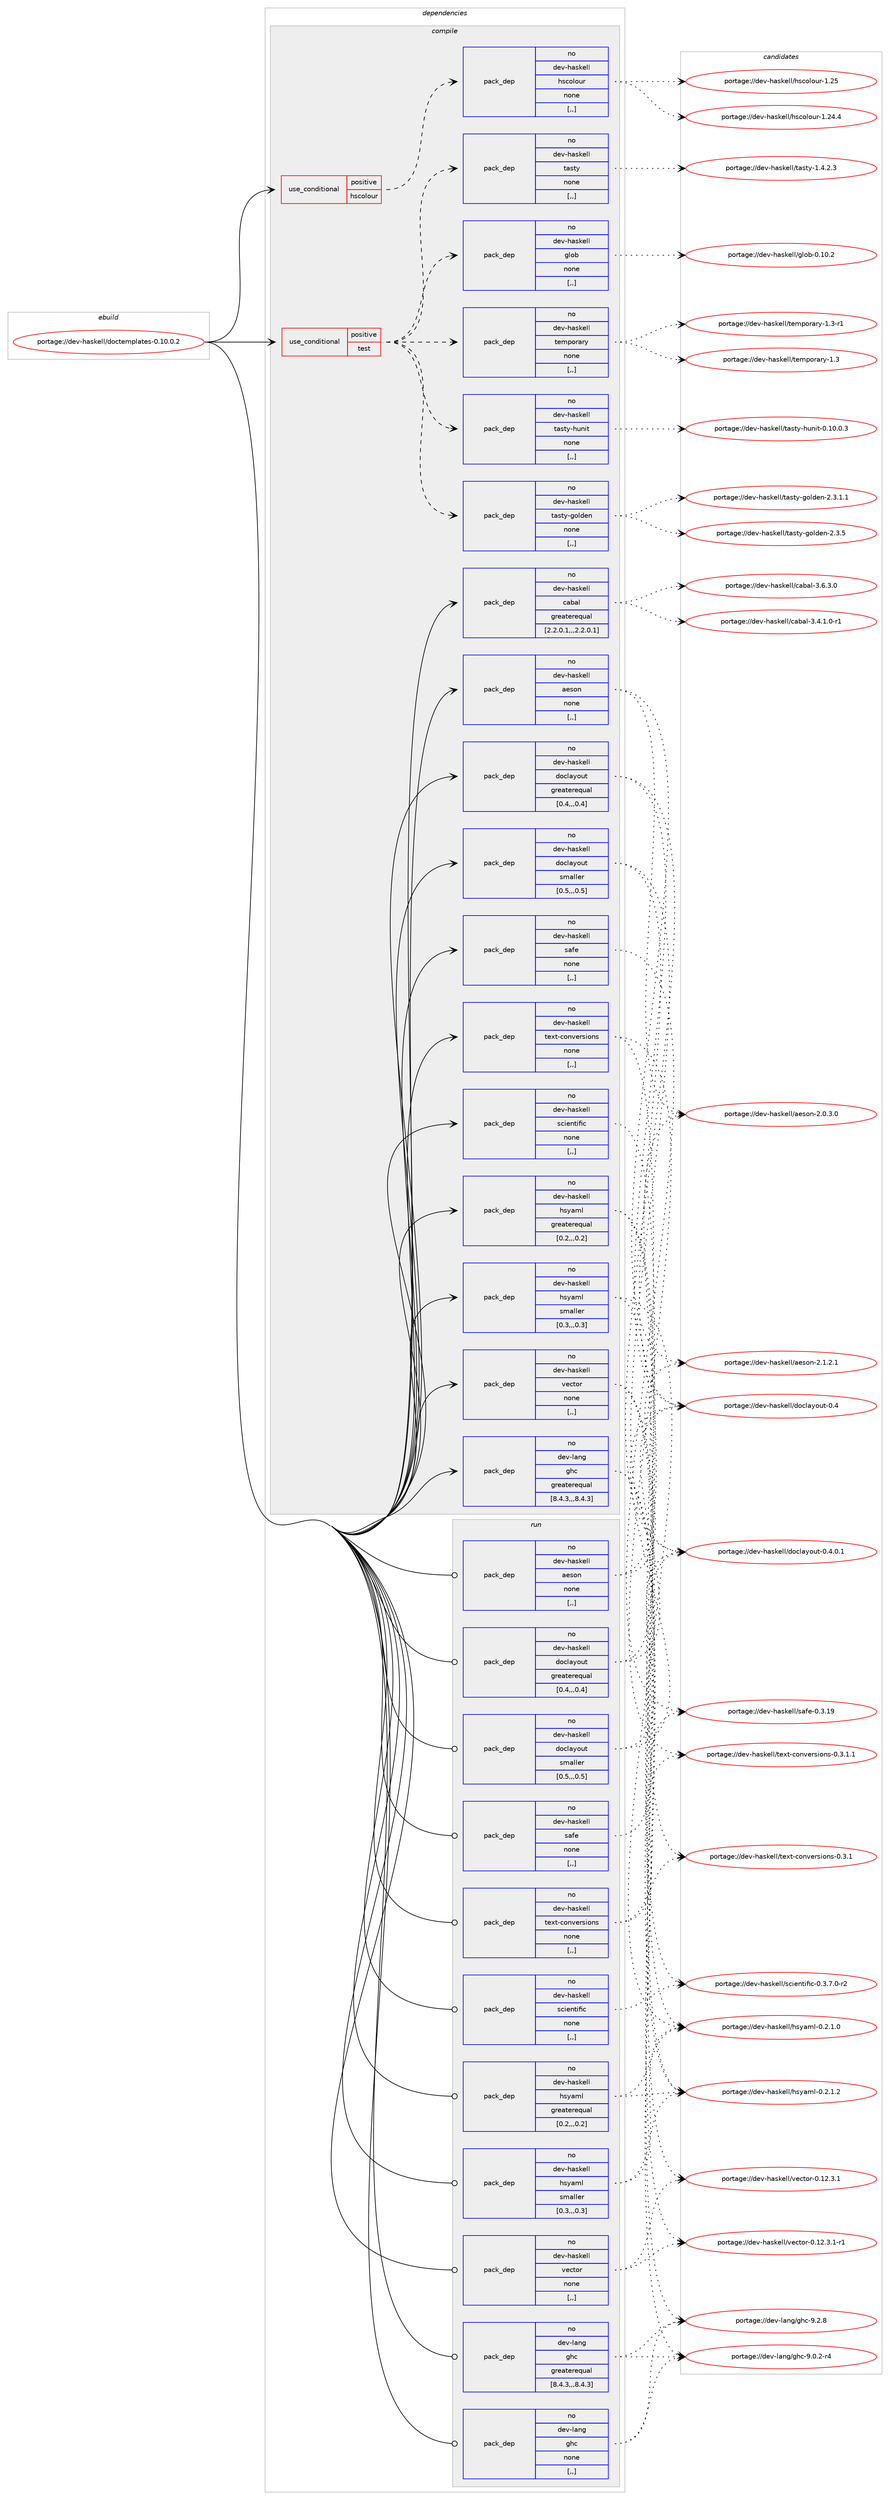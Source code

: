 digraph prolog {

# *************
# Graph options
# *************

newrank=true;
concentrate=true;
compound=true;
graph [rankdir=LR,fontname=Helvetica,fontsize=10,ranksep=1.5];#, ranksep=2.5, nodesep=0.2];
edge  [arrowhead=vee];
node  [fontname=Helvetica,fontsize=10];

# **********
# The ebuild
# **********

subgraph cluster_leftcol {
color=gray;
rank=same;
label=<<i>ebuild</i>>;
id [label="portage://dev-haskell/doctemplates-0.10.0.2", color=red, width=4, href="../dev-haskell/doctemplates-0.10.0.2.svg"];
}

# ****************
# The dependencies
# ****************

subgraph cluster_midcol {
color=gray;
label=<<i>dependencies</i>>;
subgraph cluster_compile {
fillcolor="#eeeeee";
style=filled;
label=<<i>compile</i>>;
subgraph cond19752 {
dependency77603 [label=<<TABLE BORDER="0" CELLBORDER="1" CELLSPACING="0" CELLPADDING="4"><TR><TD ROWSPAN="3" CELLPADDING="10">use_conditional</TD></TR><TR><TD>positive</TD></TR><TR><TD>hscolour</TD></TR></TABLE>>, shape=none, color=red];
subgraph pack56904 {
dependency77604 [label=<<TABLE BORDER="0" CELLBORDER="1" CELLSPACING="0" CELLPADDING="4" WIDTH="220"><TR><TD ROWSPAN="6" CELLPADDING="30">pack_dep</TD></TR><TR><TD WIDTH="110">no</TD></TR><TR><TD>dev-haskell</TD></TR><TR><TD>hscolour</TD></TR><TR><TD>none</TD></TR><TR><TD>[,,]</TD></TR></TABLE>>, shape=none, color=blue];
}
dependency77603:e -> dependency77604:w [weight=20,style="dashed",arrowhead="vee"];
}
id:e -> dependency77603:w [weight=20,style="solid",arrowhead="vee"];
subgraph cond19753 {
dependency77605 [label=<<TABLE BORDER="0" CELLBORDER="1" CELLSPACING="0" CELLPADDING="4"><TR><TD ROWSPAN="3" CELLPADDING="10">use_conditional</TD></TR><TR><TD>positive</TD></TR><TR><TD>test</TD></TR></TABLE>>, shape=none, color=red];
subgraph pack56905 {
dependency77606 [label=<<TABLE BORDER="0" CELLBORDER="1" CELLSPACING="0" CELLPADDING="4" WIDTH="220"><TR><TD ROWSPAN="6" CELLPADDING="30">pack_dep</TD></TR><TR><TD WIDTH="110">no</TD></TR><TR><TD>dev-haskell</TD></TR><TR><TD>glob</TD></TR><TR><TD>none</TD></TR><TR><TD>[,,]</TD></TR></TABLE>>, shape=none, color=blue];
}
dependency77605:e -> dependency77606:w [weight=20,style="dashed",arrowhead="vee"];
subgraph pack56906 {
dependency77607 [label=<<TABLE BORDER="0" CELLBORDER="1" CELLSPACING="0" CELLPADDING="4" WIDTH="220"><TR><TD ROWSPAN="6" CELLPADDING="30">pack_dep</TD></TR><TR><TD WIDTH="110">no</TD></TR><TR><TD>dev-haskell</TD></TR><TR><TD>tasty</TD></TR><TR><TD>none</TD></TR><TR><TD>[,,]</TD></TR></TABLE>>, shape=none, color=blue];
}
dependency77605:e -> dependency77607:w [weight=20,style="dashed",arrowhead="vee"];
subgraph pack56907 {
dependency77608 [label=<<TABLE BORDER="0" CELLBORDER="1" CELLSPACING="0" CELLPADDING="4" WIDTH="220"><TR><TD ROWSPAN="6" CELLPADDING="30">pack_dep</TD></TR><TR><TD WIDTH="110">no</TD></TR><TR><TD>dev-haskell</TD></TR><TR><TD>tasty-golden</TD></TR><TR><TD>none</TD></TR><TR><TD>[,,]</TD></TR></TABLE>>, shape=none, color=blue];
}
dependency77605:e -> dependency77608:w [weight=20,style="dashed",arrowhead="vee"];
subgraph pack56908 {
dependency77609 [label=<<TABLE BORDER="0" CELLBORDER="1" CELLSPACING="0" CELLPADDING="4" WIDTH="220"><TR><TD ROWSPAN="6" CELLPADDING="30">pack_dep</TD></TR><TR><TD WIDTH="110">no</TD></TR><TR><TD>dev-haskell</TD></TR><TR><TD>tasty-hunit</TD></TR><TR><TD>none</TD></TR><TR><TD>[,,]</TD></TR></TABLE>>, shape=none, color=blue];
}
dependency77605:e -> dependency77609:w [weight=20,style="dashed",arrowhead="vee"];
subgraph pack56909 {
dependency77610 [label=<<TABLE BORDER="0" CELLBORDER="1" CELLSPACING="0" CELLPADDING="4" WIDTH="220"><TR><TD ROWSPAN="6" CELLPADDING="30">pack_dep</TD></TR><TR><TD WIDTH="110">no</TD></TR><TR><TD>dev-haskell</TD></TR><TR><TD>temporary</TD></TR><TR><TD>none</TD></TR><TR><TD>[,,]</TD></TR></TABLE>>, shape=none, color=blue];
}
dependency77605:e -> dependency77610:w [weight=20,style="dashed",arrowhead="vee"];
}
id:e -> dependency77605:w [weight=20,style="solid",arrowhead="vee"];
subgraph pack56910 {
dependency77611 [label=<<TABLE BORDER="0" CELLBORDER="1" CELLSPACING="0" CELLPADDING="4" WIDTH="220"><TR><TD ROWSPAN="6" CELLPADDING="30">pack_dep</TD></TR><TR><TD WIDTH="110">no</TD></TR><TR><TD>dev-haskell</TD></TR><TR><TD>aeson</TD></TR><TR><TD>none</TD></TR><TR><TD>[,,]</TD></TR></TABLE>>, shape=none, color=blue];
}
id:e -> dependency77611:w [weight=20,style="solid",arrowhead="vee"];
subgraph pack56911 {
dependency77612 [label=<<TABLE BORDER="0" CELLBORDER="1" CELLSPACING="0" CELLPADDING="4" WIDTH="220"><TR><TD ROWSPAN="6" CELLPADDING="30">pack_dep</TD></TR><TR><TD WIDTH="110">no</TD></TR><TR><TD>dev-haskell</TD></TR><TR><TD>cabal</TD></TR><TR><TD>greaterequal</TD></TR><TR><TD>[2.2.0.1,,,2.2.0.1]</TD></TR></TABLE>>, shape=none, color=blue];
}
id:e -> dependency77612:w [weight=20,style="solid",arrowhead="vee"];
subgraph pack56912 {
dependency77613 [label=<<TABLE BORDER="0" CELLBORDER="1" CELLSPACING="0" CELLPADDING="4" WIDTH="220"><TR><TD ROWSPAN="6" CELLPADDING="30">pack_dep</TD></TR><TR><TD WIDTH="110">no</TD></TR><TR><TD>dev-haskell</TD></TR><TR><TD>doclayout</TD></TR><TR><TD>greaterequal</TD></TR><TR><TD>[0.4,,,0.4]</TD></TR></TABLE>>, shape=none, color=blue];
}
id:e -> dependency77613:w [weight=20,style="solid",arrowhead="vee"];
subgraph pack56913 {
dependency77614 [label=<<TABLE BORDER="0" CELLBORDER="1" CELLSPACING="0" CELLPADDING="4" WIDTH="220"><TR><TD ROWSPAN="6" CELLPADDING="30">pack_dep</TD></TR><TR><TD WIDTH="110">no</TD></TR><TR><TD>dev-haskell</TD></TR><TR><TD>doclayout</TD></TR><TR><TD>smaller</TD></TR><TR><TD>[0.5,,,0.5]</TD></TR></TABLE>>, shape=none, color=blue];
}
id:e -> dependency77614:w [weight=20,style="solid",arrowhead="vee"];
subgraph pack56914 {
dependency77615 [label=<<TABLE BORDER="0" CELLBORDER="1" CELLSPACING="0" CELLPADDING="4" WIDTH="220"><TR><TD ROWSPAN="6" CELLPADDING="30">pack_dep</TD></TR><TR><TD WIDTH="110">no</TD></TR><TR><TD>dev-haskell</TD></TR><TR><TD>hsyaml</TD></TR><TR><TD>greaterequal</TD></TR><TR><TD>[0.2,,,0.2]</TD></TR></TABLE>>, shape=none, color=blue];
}
id:e -> dependency77615:w [weight=20,style="solid",arrowhead="vee"];
subgraph pack56915 {
dependency77616 [label=<<TABLE BORDER="0" CELLBORDER="1" CELLSPACING="0" CELLPADDING="4" WIDTH="220"><TR><TD ROWSPAN="6" CELLPADDING="30">pack_dep</TD></TR><TR><TD WIDTH="110">no</TD></TR><TR><TD>dev-haskell</TD></TR><TR><TD>hsyaml</TD></TR><TR><TD>smaller</TD></TR><TR><TD>[0.3,,,0.3]</TD></TR></TABLE>>, shape=none, color=blue];
}
id:e -> dependency77616:w [weight=20,style="solid",arrowhead="vee"];
subgraph pack56916 {
dependency77617 [label=<<TABLE BORDER="0" CELLBORDER="1" CELLSPACING="0" CELLPADDING="4" WIDTH="220"><TR><TD ROWSPAN="6" CELLPADDING="30">pack_dep</TD></TR><TR><TD WIDTH="110">no</TD></TR><TR><TD>dev-haskell</TD></TR><TR><TD>safe</TD></TR><TR><TD>none</TD></TR><TR><TD>[,,]</TD></TR></TABLE>>, shape=none, color=blue];
}
id:e -> dependency77617:w [weight=20,style="solid",arrowhead="vee"];
subgraph pack56917 {
dependency77618 [label=<<TABLE BORDER="0" CELLBORDER="1" CELLSPACING="0" CELLPADDING="4" WIDTH="220"><TR><TD ROWSPAN="6" CELLPADDING="30">pack_dep</TD></TR><TR><TD WIDTH="110">no</TD></TR><TR><TD>dev-haskell</TD></TR><TR><TD>scientific</TD></TR><TR><TD>none</TD></TR><TR><TD>[,,]</TD></TR></TABLE>>, shape=none, color=blue];
}
id:e -> dependency77618:w [weight=20,style="solid",arrowhead="vee"];
subgraph pack56918 {
dependency77619 [label=<<TABLE BORDER="0" CELLBORDER="1" CELLSPACING="0" CELLPADDING="4" WIDTH="220"><TR><TD ROWSPAN="6" CELLPADDING="30">pack_dep</TD></TR><TR><TD WIDTH="110">no</TD></TR><TR><TD>dev-haskell</TD></TR><TR><TD>text-conversions</TD></TR><TR><TD>none</TD></TR><TR><TD>[,,]</TD></TR></TABLE>>, shape=none, color=blue];
}
id:e -> dependency77619:w [weight=20,style="solid",arrowhead="vee"];
subgraph pack56919 {
dependency77620 [label=<<TABLE BORDER="0" CELLBORDER="1" CELLSPACING="0" CELLPADDING="4" WIDTH="220"><TR><TD ROWSPAN="6" CELLPADDING="30">pack_dep</TD></TR><TR><TD WIDTH="110">no</TD></TR><TR><TD>dev-haskell</TD></TR><TR><TD>vector</TD></TR><TR><TD>none</TD></TR><TR><TD>[,,]</TD></TR></TABLE>>, shape=none, color=blue];
}
id:e -> dependency77620:w [weight=20,style="solid",arrowhead="vee"];
subgraph pack56920 {
dependency77621 [label=<<TABLE BORDER="0" CELLBORDER="1" CELLSPACING="0" CELLPADDING="4" WIDTH="220"><TR><TD ROWSPAN="6" CELLPADDING="30">pack_dep</TD></TR><TR><TD WIDTH="110">no</TD></TR><TR><TD>dev-lang</TD></TR><TR><TD>ghc</TD></TR><TR><TD>greaterequal</TD></TR><TR><TD>[8.4.3,,,8.4.3]</TD></TR></TABLE>>, shape=none, color=blue];
}
id:e -> dependency77621:w [weight=20,style="solid",arrowhead="vee"];
}
subgraph cluster_compileandrun {
fillcolor="#eeeeee";
style=filled;
label=<<i>compile and run</i>>;
}
subgraph cluster_run {
fillcolor="#eeeeee";
style=filled;
label=<<i>run</i>>;
subgraph pack56921 {
dependency77622 [label=<<TABLE BORDER="0" CELLBORDER="1" CELLSPACING="0" CELLPADDING="4" WIDTH="220"><TR><TD ROWSPAN="6" CELLPADDING="30">pack_dep</TD></TR><TR><TD WIDTH="110">no</TD></TR><TR><TD>dev-haskell</TD></TR><TR><TD>aeson</TD></TR><TR><TD>none</TD></TR><TR><TD>[,,]</TD></TR></TABLE>>, shape=none, color=blue];
}
id:e -> dependency77622:w [weight=20,style="solid",arrowhead="odot"];
subgraph pack56922 {
dependency77623 [label=<<TABLE BORDER="0" CELLBORDER="1" CELLSPACING="0" CELLPADDING="4" WIDTH="220"><TR><TD ROWSPAN="6" CELLPADDING="30">pack_dep</TD></TR><TR><TD WIDTH="110">no</TD></TR><TR><TD>dev-haskell</TD></TR><TR><TD>doclayout</TD></TR><TR><TD>greaterequal</TD></TR><TR><TD>[0.4,,,0.4]</TD></TR></TABLE>>, shape=none, color=blue];
}
id:e -> dependency77623:w [weight=20,style="solid",arrowhead="odot"];
subgraph pack56923 {
dependency77624 [label=<<TABLE BORDER="0" CELLBORDER="1" CELLSPACING="0" CELLPADDING="4" WIDTH="220"><TR><TD ROWSPAN="6" CELLPADDING="30">pack_dep</TD></TR><TR><TD WIDTH="110">no</TD></TR><TR><TD>dev-haskell</TD></TR><TR><TD>doclayout</TD></TR><TR><TD>smaller</TD></TR><TR><TD>[0.5,,,0.5]</TD></TR></TABLE>>, shape=none, color=blue];
}
id:e -> dependency77624:w [weight=20,style="solid",arrowhead="odot"];
subgraph pack56924 {
dependency77625 [label=<<TABLE BORDER="0" CELLBORDER="1" CELLSPACING="0" CELLPADDING="4" WIDTH="220"><TR><TD ROWSPAN="6" CELLPADDING="30">pack_dep</TD></TR><TR><TD WIDTH="110">no</TD></TR><TR><TD>dev-haskell</TD></TR><TR><TD>hsyaml</TD></TR><TR><TD>greaterequal</TD></TR><TR><TD>[0.2,,,0.2]</TD></TR></TABLE>>, shape=none, color=blue];
}
id:e -> dependency77625:w [weight=20,style="solid",arrowhead="odot"];
subgraph pack56925 {
dependency77626 [label=<<TABLE BORDER="0" CELLBORDER="1" CELLSPACING="0" CELLPADDING="4" WIDTH="220"><TR><TD ROWSPAN="6" CELLPADDING="30">pack_dep</TD></TR><TR><TD WIDTH="110">no</TD></TR><TR><TD>dev-haskell</TD></TR><TR><TD>hsyaml</TD></TR><TR><TD>smaller</TD></TR><TR><TD>[0.3,,,0.3]</TD></TR></TABLE>>, shape=none, color=blue];
}
id:e -> dependency77626:w [weight=20,style="solid",arrowhead="odot"];
subgraph pack56926 {
dependency77627 [label=<<TABLE BORDER="0" CELLBORDER="1" CELLSPACING="0" CELLPADDING="4" WIDTH="220"><TR><TD ROWSPAN="6" CELLPADDING="30">pack_dep</TD></TR><TR><TD WIDTH="110">no</TD></TR><TR><TD>dev-haskell</TD></TR><TR><TD>safe</TD></TR><TR><TD>none</TD></TR><TR><TD>[,,]</TD></TR></TABLE>>, shape=none, color=blue];
}
id:e -> dependency77627:w [weight=20,style="solid",arrowhead="odot"];
subgraph pack56927 {
dependency77628 [label=<<TABLE BORDER="0" CELLBORDER="1" CELLSPACING="0" CELLPADDING="4" WIDTH="220"><TR><TD ROWSPAN="6" CELLPADDING="30">pack_dep</TD></TR><TR><TD WIDTH="110">no</TD></TR><TR><TD>dev-haskell</TD></TR><TR><TD>scientific</TD></TR><TR><TD>none</TD></TR><TR><TD>[,,]</TD></TR></TABLE>>, shape=none, color=blue];
}
id:e -> dependency77628:w [weight=20,style="solid",arrowhead="odot"];
subgraph pack56928 {
dependency77629 [label=<<TABLE BORDER="0" CELLBORDER="1" CELLSPACING="0" CELLPADDING="4" WIDTH="220"><TR><TD ROWSPAN="6" CELLPADDING="30">pack_dep</TD></TR><TR><TD WIDTH="110">no</TD></TR><TR><TD>dev-haskell</TD></TR><TR><TD>text-conversions</TD></TR><TR><TD>none</TD></TR><TR><TD>[,,]</TD></TR></TABLE>>, shape=none, color=blue];
}
id:e -> dependency77629:w [weight=20,style="solid",arrowhead="odot"];
subgraph pack56929 {
dependency77630 [label=<<TABLE BORDER="0" CELLBORDER="1" CELLSPACING="0" CELLPADDING="4" WIDTH="220"><TR><TD ROWSPAN="6" CELLPADDING="30">pack_dep</TD></TR><TR><TD WIDTH="110">no</TD></TR><TR><TD>dev-haskell</TD></TR><TR><TD>vector</TD></TR><TR><TD>none</TD></TR><TR><TD>[,,]</TD></TR></TABLE>>, shape=none, color=blue];
}
id:e -> dependency77630:w [weight=20,style="solid",arrowhead="odot"];
subgraph pack56930 {
dependency77631 [label=<<TABLE BORDER="0" CELLBORDER="1" CELLSPACING="0" CELLPADDING="4" WIDTH="220"><TR><TD ROWSPAN="6" CELLPADDING="30">pack_dep</TD></TR><TR><TD WIDTH="110">no</TD></TR><TR><TD>dev-lang</TD></TR><TR><TD>ghc</TD></TR><TR><TD>greaterequal</TD></TR><TR><TD>[8.4.3,,,8.4.3]</TD></TR></TABLE>>, shape=none, color=blue];
}
id:e -> dependency77631:w [weight=20,style="solid",arrowhead="odot"];
subgraph pack56931 {
dependency77632 [label=<<TABLE BORDER="0" CELLBORDER="1" CELLSPACING="0" CELLPADDING="4" WIDTH="220"><TR><TD ROWSPAN="6" CELLPADDING="30">pack_dep</TD></TR><TR><TD WIDTH="110">no</TD></TR><TR><TD>dev-lang</TD></TR><TR><TD>ghc</TD></TR><TR><TD>none</TD></TR><TR><TD>[,,]</TD></TR></TABLE>>, shape=none, color=blue];
}
id:e -> dependency77632:w [weight=20,style="solid",arrowhead="odot"];
}
}

# **************
# The candidates
# **************

subgraph cluster_choices {
rank=same;
color=gray;
label=<<i>candidates</i>>;

subgraph choice56904 {
color=black;
nodesep=1;
choice1001011184510497115107101108108471041159911110811111711445494650524652 [label="portage://dev-haskell/hscolour-1.24.4", color=red, width=4,href="../dev-haskell/hscolour-1.24.4.svg"];
choice100101118451049711510710110810847104115991111081111171144549465053 [label="portage://dev-haskell/hscolour-1.25", color=red, width=4,href="../dev-haskell/hscolour-1.25.svg"];
dependency77604:e -> choice1001011184510497115107101108108471041159911110811111711445494650524652:w [style=dotted,weight="100"];
dependency77604:e -> choice100101118451049711510710110810847104115991111081111171144549465053:w [style=dotted,weight="100"];
}
subgraph choice56905 {
color=black;
nodesep=1;
choice1001011184510497115107101108108471031081119845484649484650 [label="portage://dev-haskell/glob-0.10.2", color=red, width=4,href="../dev-haskell/glob-0.10.2.svg"];
dependency77606:e -> choice1001011184510497115107101108108471031081119845484649484650:w [style=dotted,weight="100"];
}
subgraph choice56906 {
color=black;
nodesep=1;
choice100101118451049711510710110810847116971151161214549465246504651 [label="portage://dev-haskell/tasty-1.4.2.3", color=red, width=4,href="../dev-haskell/tasty-1.4.2.3.svg"];
dependency77607:e -> choice100101118451049711510710110810847116971151161214549465246504651:w [style=dotted,weight="100"];
}
subgraph choice56907 {
color=black;
nodesep=1;
choice10010111845104971151071011081084711697115116121451031111081001011104550465146494649 [label="portage://dev-haskell/tasty-golden-2.3.1.1", color=red, width=4,href="../dev-haskell/tasty-golden-2.3.1.1.svg"];
choice1001011184510497115107101108108471169711511612145103111108100101110455046514653 [label="portage://dev-haskell/tasty-golden-2.3.5", color=red, width=4,href="../dev-haskell/tasty-golden-2.3.5.svg"];
dependency77608:e -> choice10010111845104971151071011081084711697115116121451031111081001011104550465146494649:w [style=dotted,weight="100"];
dependency77608:e -> choice1001011184510497115107101108108471169711511612145103111108100101110455046514653:w [style=dotted,weight="100"];
}
subgraph choice56908 {
color=black;
nodesep=1;
choice1001011184510497115107101108108471169711511612145104117110105116454846494846484651 [label="portage://dev-haskell/tasty-hunit-0.10.0.3", color=red, width=4,href="../dev-haskell/tasty-hunit-0.10.0.3.svg"];
dependency77609:e -> choice1001011184510497115107101108108471169711511612145104117110105116454846494846484651:w [style=dotted,weight="100"];
}
subgraph choice56909 {
color=black;
nodesep=1;
choice1001011184510497115107101108108471161011091121111149711412145494651 [label="portage://dev-haskell/temporary-1.3", color=red, width=4,href="../dev-haskell/temporary-1.3.svg"];
choice10010111845104971151071011081084711610110911211111497114121454946514511449 [label="portage://dev-haskell/temporary-1.3-r1", color=red, width=4,href="../dev-haskell/temporary-1.3-r1.svg"];
dependency77610:e -> choice1001011184510497115107101108108471161011091121111149711412145494651:w [style=dotted,weight="100"];
dependency77610:e -> choice10010111845104971151071011081084711610110911211111497114121454946514511449:w [style=dotted,weight="100"];
}
subgraph choice56910 {
color=black;
nodesep=1;
choice100101118451049711510710110810847971011151111104550464846514648 [label="portage://dev-haskell/aeson-2.0.3.0", color=red, width=4,href="../dev-haskell/aeson-2.0.3.0.svg"];
choice100101118451049711510710110810847971011151111104550464946504649 [label="portage://dev-haskell/aeson-2.1.2.1", color=red, width=4,href="../dev-haskell/aeson-2.1.2.1.svg"];
dependency77611:e -> choice100101118451049711510710110810847971011151111104550464846514648:w [style=dotted,weight="100"];
dependency77611:e -> choice100101118451049711510710110810847971011151111104550464946504649:w [style=dotted,weight="100"];
}
subgraph choice56911 {
color=black;
nodesep=1;
choice1001011184510497115107101108108479997989710845514652464946484511449 [label="portage://dev-haskell/cabal-3.4.1.0-r1", color=red, width=4,href="../dev-haskell/cabal-3.4.1.0-r1.svg"];
choice100101118451049711510710110810847999798971084551465446514648 [label="portage://dev-haskell/cabal-3.6.3.0", color=red, width=4,href="../dev-haskell/cabal-3.6.3.0.svg"];
dependency77612:e -> choice1001011184510497115107101108108479997989710845514652464946484511449:w [style=dotted,weight="100"];
dependency77612:e -> choice100101118451049711510710110810847999798971084551465446514648:w [style=dotted,weight="100"];
}
subgraph choice56912 {
color=black;
nodesep=1;
choice100101118451049711510710110810847100111991089712111111711645484652 [label="portage://dev-haskell/doclayout-0.4", color=red, width=4,href="../dev-haskell/doclayout-0.4.svg"];
choice10010111845104971151071011081084710011199108971211111171164548465246484649 [label="portage://dev-haskell/doclayout-0.4.0.1", color=red, width=4,href="../dev-haskell/doclayout-0.4.0.1.svg"];
dependency77613:e -> choice100101118451049711510710110810847100111991089712111111711645484652:w [style=dotted,weight="100"];
dependency77613:e -> choice10010111845104971151071011081084710011199108971211111171164548465246484649:w [style=dotted,weight="100"];
}
subgraph choice56913 {
color=black;
nodesep=1;
choice100101118451049711510710110810847100111991089712111111711645484652 [label="portage://dev-haskell/doclayout-0.4", color=red, width=4,href="../dev-haskell/doclayout-0.4.svg"];
choice10010111845104971151071011081084710011199108971211111171164548465246484649 [label="portage://dev-haskell/doclayout-0.4.0.1", color=red, width=4,href="../dev-haskell/doclayout-0.4.0.1.svg"];
dependency77614:e -> choice100101118451049711510710110810847100111991089712111111711645484652:w [style=dotted,weight="100"];
dependency77614:e -> choice10010111845104971151071011081084710011199108971211111171164548465246484649:w [style=dotted,weight="100"];
}
subgraph choice56914 {
color=black;
nodesep=1;
choice100101118451049711510710110810847104115121971091084548465046494648 [label="portage://dev-haskell/hsyaml-0.2.1.0", color=red, width=4,href="../dev-haskell/hsyaml-0.2.1.0.svg"];
choice100101118451049711510710110810847104115121971091084548465046494650 [label="portage://dev-haskell/hsyaml-0.2.1.2", color=red, width=4,href="../dev-haskell/hsyaml-0.2.1.2.svg"];
dependency77615:e -> choice100101118451049711510710110810847104115121971091084548465046494648:w [style=dotted,weight="100"];
dependency77615:e -> choice100101118451049711510710110810847104115121971091084548465046494650:w [style=dotted,weight="100"];
}
subgraph choice56915 {
color=black;
nodesep=1;
choice100101118451049711510710110810847104115121971091084548465046494648 [label="portage://dev-haskell/hsyaml-0.2.1.0", color=red, width=4,href="../dev-haskell/hsyaml-0.2.1.0.svg"];
choice100101118451049711510710110810847104115121971091084548465046494650 [label="portage://dev-haskell/hsyaml-0.2.1.2", color=red, width=4,href="../dev-haskell/hsyaml-0.2.1.2.svg"];
dependency77616:e -> choice100101118451049711510710110810847104115121971091084548465046494648:w [style=dotted,weight="100"];
dependency77616:e -> choice100101118451049711510710110810847104115121971091084548465046494650:w [style=dotted,weight="100"];
}
subgraph choice56916 {
color=black;
nodesep=1;
choice1001011184510497115107101108108471159710210145484651464957 [label="portage://dev-haskell/safe-0.3.19", color=red, width=4,href="../dev-haskell/safe-0.3.19.svg"];
dependency77617:e -> choice1001011184510497115107101108108471159710210145484651464957:w [style=dotted,weight="100"];
}
subgraph choice56917 {
color=black;
nodesep=1;
choice100101118451049711510710110810847115991051011101161051021059945484651465546484511450 [label="portage://dev-haskell/scientific-0.3.7.0-r2", color=red, width=4,href="../dev-haskell/scientific-0.3.7.0-r2.svg"];
dependency77618:e -> choice100101118451049711510710110810847115991051011101161051021059945484651465546484511450:w [style=dotted,weight="100"];
}
subgraph choice56918 {
color=black;
nodesep=1;
choice1001011184510497115107101108108471161011201164599111110118101114115105111110115454846514649 [label="portage://dev-haskell/text-conversions-0.3.1", color=red, width=4,href="../dev-haskell/text-conversions-0.3.1.svg"];
choice10010111845104971151071011081084711610112011645991111101181011141151051111101154548465146494649 [label="portage://dev-haskell/text-conversions-0.3.1.1", color=red, width=4,href="../dev-haskell/text-conversions-0.3.1.1.svg"];
dependency77619:e -> choice1001011184510497115107101108108471161011201164599111110118101114115105111110115454846514649:w [style=dotted,weight="100"];
dependency77619:e -> choice10010111845104971151071011081084711610112011645991111101181011141151051111101154548465146494649:w [style=dotted,weight="100"];
}
subgraph choice56919 {
color=black;
nodesep=1;
choice10010111845104971151071011081084711810199116111114454846495046514649 [label="portage://dev-haskell/vector-0.12.3.1", color=red, width=4,href="../dev-haskell/vector-0.12.3.1.svg"];
choice100101118451049711510710110810847118101991161111144548464950465146494511449 [label="portage://dev-haskell/vector-0.12.3.1-r1", color=red, width=4,href="../dev-haskell/vector-0.12.3.1-r1.svg"];
dependency77620:e -> choice10010111845104971151071011081084711810199116111114454846495046514649:w [style=dotted,weight="100"];
dependency77620:e -> choice100101118451049711510710110810847118101991161111144548464950465146494511449:w [style=dotted,weight="100"];
}
subgraph choice56920 {
color=black;
nodesep=1;
choice100101118451089711010347103104994557464846504511452 [label="portage://dev-lang/ghc-9.0.2-r4", color=red, width=4,href="../dev-lang/ghc-9.0.2-r4.svg"];
choice10010111845108971101034710310499455746504656 [label="portage://dev-lang/ghc-9.2.8", color=red, width=4,href="../dev-lang/ghc-9.2.8.svg"];
dependency77621:e -> choice100101118451089711010347103104994557464846504511452:w [style=dotted,weight="100"];
dependency77621:e -> choice10010111845108971101034710310499455746504656:w [style=dotted,weight="100"];
}
subgraph choice56921 {
color=black;
nodesep=1;
choice100101118451049711510710110810847971011151111104550464846514648 [label="portage://dev-haskell/aeson-2.0.3.0", color=red, width=4,href="../dev-haskell/aeson-2.0.3.0.svg"];
choice100101118451049711510710110810847971011151111104550464946504649 [label="portage://dev-haskell/aeson-2.1.2.1", color=red, width=4,href="../dev-haskell/aeson-2.1.2.1.svg"];
dependency77622:e -> choice100101118451049711510710110810847971011151111104550464846514648:w [style=dotted,weight="100"];
dependency77622:e -> choice100101118451049711510710110810847971011151111104550464946504649:w [style=dotted,weight="100"];
}
subgraph choice56922 {
color=black;
nodesep=1;
choice100101118451049711510710110810847100111991089712111111711645484652 [label="portage://dev-haskell/doclayout-0.4", color=red, width=4,href="../dev-haskell/doclayout-0.4.svg"];
choice10010111845104971151071011081084710011199108971211111171164548465246484649 [label="portage://dev-haskell/doclayout-0.4.0.1", color=red, width=4,href="../dev-haskell/doclayout-0.4.0.1.svg"];
dependency77623:e -> choice100101118451049711510710110810847100111991089712111111711645484652:w [style=dotted,weight="100"];
dependency77623:e -> choice10010111845104971151071011081084710011199108971211111171164548465246484649:w [style=dotted,weight="100"];
}
subgraph choice56923 {
color=black;
nodesep=1;
choice100101118451049711510710110810847100111991089712111111711645484652 [label="portage://dev-haskell/doclayout-0.4", color=red, width=4,href="../dev-haskell/doclayout-0.4.svg"];
choice10010111845104971151071011081084710011199108971211111171164548465246484649 [label="portage://dev-haskell/doclayout-0.4.0.1", color=red, width=4,href="../dev-haskell/doclayout-0.4.0.1.svg"];
dependency77624:e -> choice100101118451049711510710110810847100111991089712111111711645484652:w [style=dotted,weight="100"];
dependency77624:e -> choice10010111845104971151071011081084710011199108971211111171164548465246484649:w [style=dotted,weight="100"];
}
subgraph choice56924 {
color=black;
nodesep=1;
choice100101118451049711510710110810847104115121971091084548465046494648 [label="portage://dev-haskell/hsyaml-0.2.1.0", color=red, width=4,href="../dev-haskell/hsyaml-0.2.1.0.svg"];
choice100101118451049711510710110810847104115121971091084548465046494650 [label="portage://dev-haskell/hsyaml-0.2.1.2", color=red, width=4,href="../dev-haskell/hsyaml-0.2.1.2.svg"];
dependency77625:e -> choice100101118451049711510710110810847104115121971091084548465046494648:w [style=dotted,weight="100"];
dependency77625:e -> choice100101118451049711510710110810847104115121971091084548465046494650:w [style=dotted,weight="100"];
}
subgraph choice56925 {
color=black;
nodesep=1;
choice100101118451049711510710110810847104115121971091084548465046494648 [label="portage://dev-haskell/hsyaml-0.2.1.0", color=red, width=4,href="../dev-haskell/hsyaml-0.2.1.0.svg"];
choice100101118451049711510710110810847104115121971091084548465046494650 [label="portage://dev-haskell/hsyaml-0.2.1.2", color=red, width=4,href="../dev-haskell/hsyaml-0.2.1.2.svg"];
dependency77626:e -> choice100101118451049711510710110810847104115121971091084548465046494648:w [style=dotted,weight="100"];
dependency77626:e -> choice100101118451049711510710110810847104115121971091084548465046494650:w [style=dotted,weight="100"];
}
subgraph choice56926 {
color=black;
nodesep=1;
choice1001011184510497115107101108108471159710210145484651464957 [label="portage://dev-haskell/safe-0.3.19", color=red, width=4,href="../dev-haskell/safe-0.3.19.svg"];
dependency77627:e -> choice1001011184510497115107101108108471159710210145484651464957:w [style=dotted,weight="100"];
}
subgraph choice56927 {
color=black;
nodesep=1;
choice100101118451049711510710110810847115991051011101161051021059945484651465546484511450 [label="portage://dev-haskell/scientific-0.3.7.0-r2", color=red, width=4,href="../dev-haskell/scientific-0.3.7.0-r2.svg"];
dependency77628:e -> choice100101118451049711510710110810847115991051011101161051021059945484651465546484511450:w [style=dotted,weight="100"];
}
subgraph choice56928 {
color=black;
nodesep=1;
choice1001011184510497115107101108108471161011201164599111110118101114115105111110115454846514649 [label="portage://dev-haskell/text-conversions-0.3.1", color=red, width=4,href="../dev-haskell/text-conversions-0.3.1.svg"];
choice10010111845104971151071011081084711610112011645991111101181011141151051111101154548465146494649 [label="portage://dev-haskell/text-conversions-0.3.1.1", color=red, width=4,href="../dev-haskell/text-conversions-0.3.1.1.svg"];
dependency77629:e -> choice1001011184510497115107101108108471161011201164599111110118101114115105111110115454846514649:w [style=dotted,weight="100"];
dependency77629:e -> choice10010111845104971151071011081084711610112011645991111101181011141151051111101154548465146494649:w [style=dotted,weight="100"];
}
subgraph choice56929 {
color=black;
nodesep=1;
choice10010111845104971151071011081084711810199116111114454846495046514649 [label="portage://dev-haskell/vector-0.12.3.1", color=red, width=4,href="../dev-haskell/vector-0.12.3.1.svg"];
choice100101118451049711510710110810847118101991161111144548464950465146494511449 [label="portage://dev-haskell/vector-0.12.3.1-r1", color=red, width=4,href="../dev-haskell/vector-0.12.3.1-r1.svg"];
dependency77630:e -> choice10010111845104971151071011081084711810199116111114454846495046514649:w [style=dotted,weight="100"];
dependency77630:e -> choice100101118451049711510710110810847118101991161111144548464950465146494511449:w [style=dotted,weight="100"];
}
subgraph choice56930 {
color=black;
nodesep=1;
choice100101118451089711010347103104994557464846504511452 [label="portage://dev-lang/ghc-9.0.2-r4", color=red, width=4,href="../dev-lang/ghc-9.0.2-r4.svg"];
choice10010111845108971101034710310499455746504656 [label="portage://dev-lang/ghc-9.2.8", color=red, width=4,href="../dev-lang/ghc-9.2.8.svg"];
dependency77631:e -> choice100101118451089711010347103104994557464846504511452:w [style=dotted,weight="100"];
dependency77631:e -> choice10010111845108971101034710310499455746504656:w [style=dotted,weight="100"];
}
subgraph choice56931 {
color=black;
nodesep=1;
choice100101118451089711010347103104994557464846504511452 [label="portage://dev-lang/ghc-9.0.2-r4", color=red, width=4,href="../dev-lang/ghc-9.0.2-r4.svg"];
choice10010111845108971101034710310499455746504656 [label="portage://dev-lang/ghc-9.2.8", color=red, width=4,href="../dev-lang/ghc-9.2.8.svg"];
dependency77632:e -> choice100101118451089711010347103104994557464846504511452:w [style=dotted,weight="100"];
dependency77632:e -> choice10010111845108971101034710310499455746504656:w [style=dotted,weight="100"];
}
}

}
